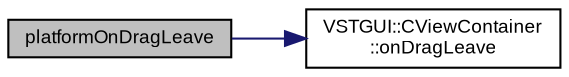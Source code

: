 digraph "platformOnDragLeave"
{
  bgcolor="transparent";
  edge [fontname="Arial",fontsize="9",labelfontname="Arial",labelfontsize="9"];
  node [fontname="Arial",fontsize="9",shape=record];
  rankdir="LR";
  Node1 [label="platformOnDragLeave",height=0.2,width=0.4,color="black", fillcolor="grey75", style="filled" fontcolor="black"];
  Node1 -> Node2 [color="midnightblue",fontsize="9",style="solid",fontname="Arial"];
  Node2 [label="VSTGUI::CViewContainer\l::onDragLeave",height=0.2,width=0.4,color="black",URL="$class_v_s_t_g_u_i_1_1_c_view_container.html#a244b0a49a2ca3102c60abeb24aa6ec60",tooltip="called if a drag is leaving this view "];
}
